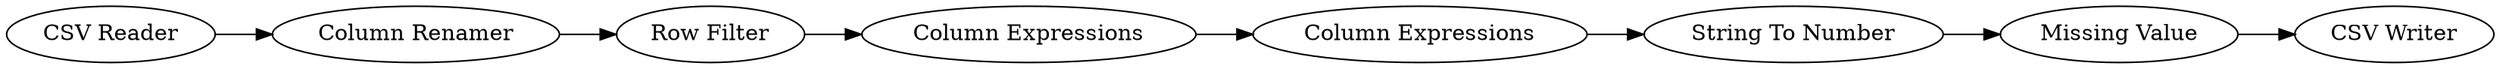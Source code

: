 digraph {
	4 -> 7
	7 -> 8
	6 -> 4
	3 -> 5
	5 -> 6
	1 -> 2
	2 -> 3
	5 [label="Column Expressions"]
	1 [label="CSV Reader"]
	7 [label="Missing Value"]
	4 [label="String To Number"]
	6 [label="Column Expressions"]
	8 [label="CSV Writer"]
	3 [label="Row Filter"]
	2 [label="Column Renamer"]
	rankdir=LR
}
